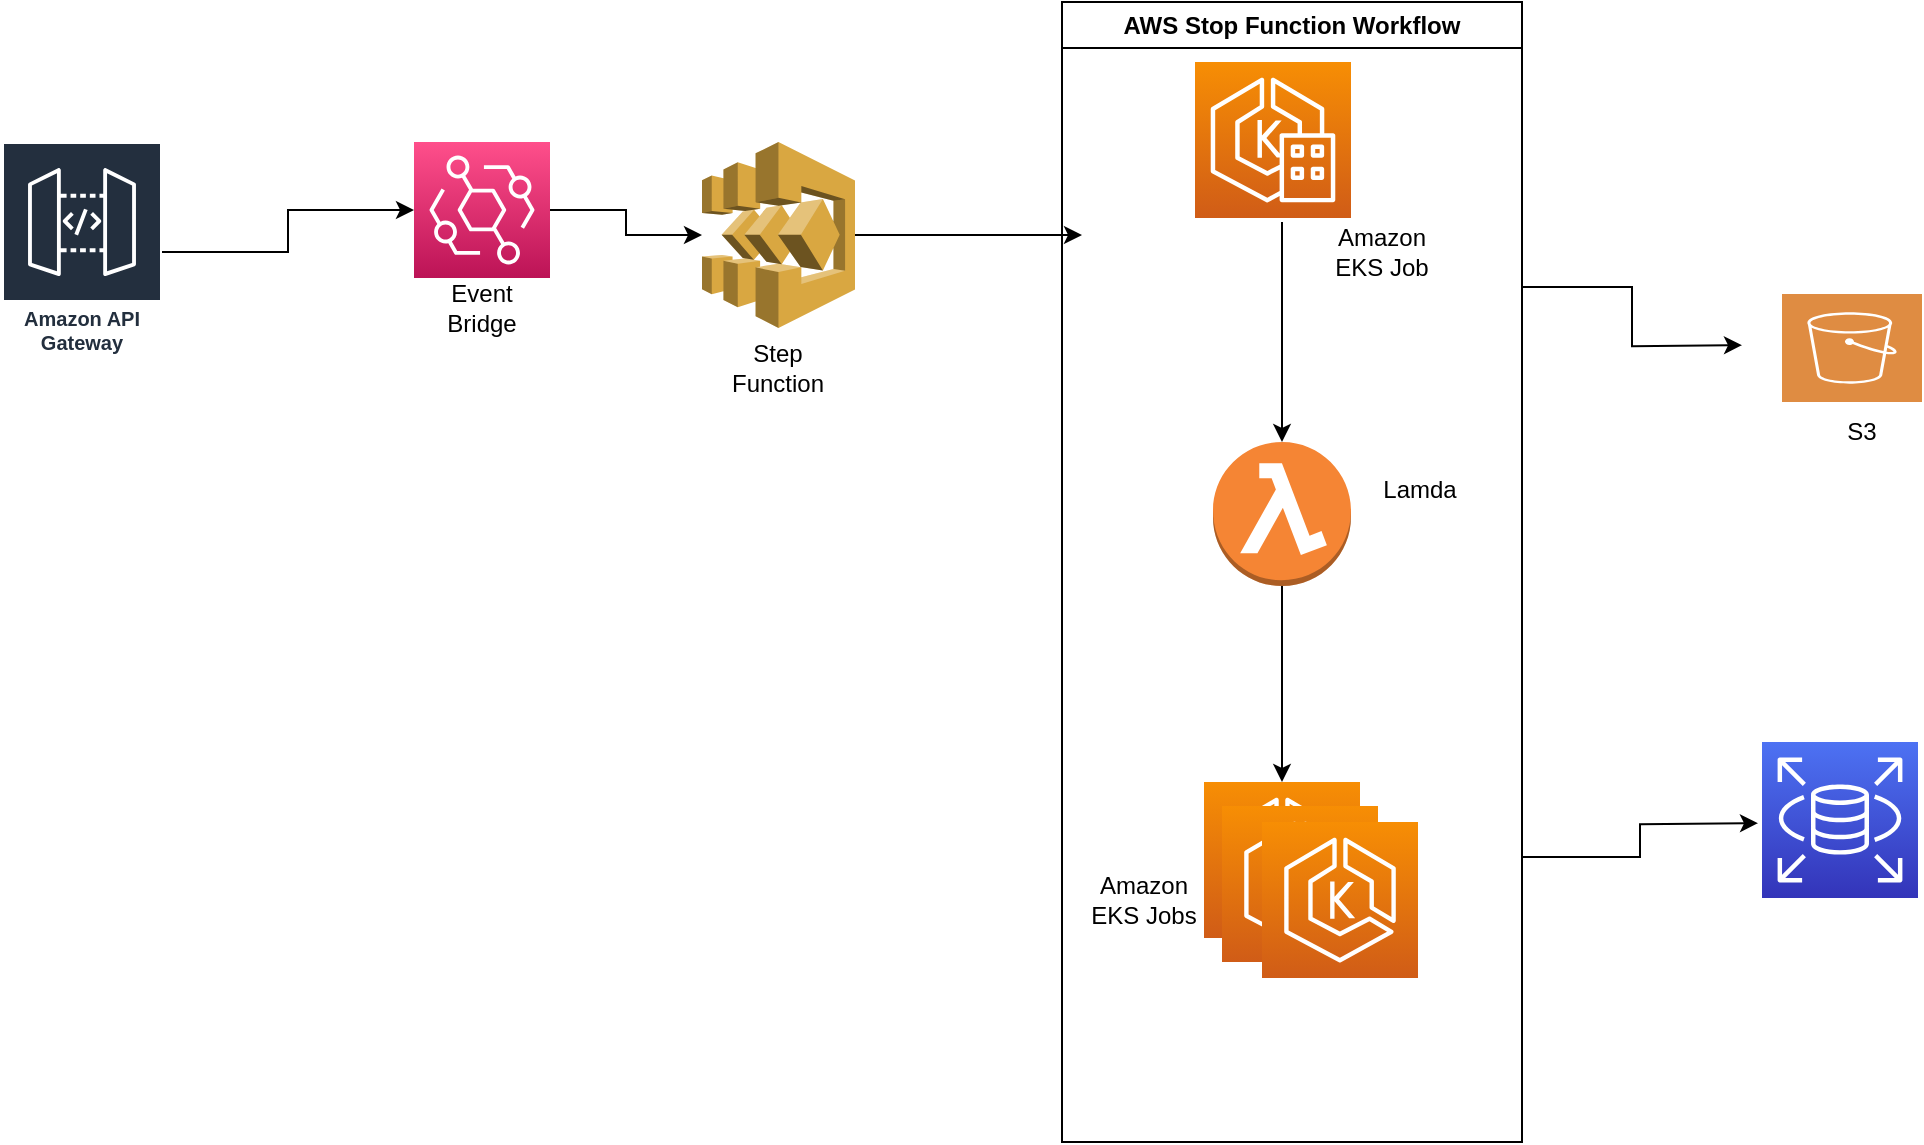 <mxfile version="21.1.5" type="github">
  <diagram id="Ht1M8jgEwFfnCIfOTk4-" name="Page-1">
    <mxGraphModel dx="1600" dy="646" grid="1" gridSize="10" guides="1" tooltips="1" connect="1" arrows="1" fold="1" page="1" pageScale="1" pageWidth="1169" pageHeight="827" math="0" shadow="0">
      <root>
        <mxCell id="0" />
        <mxCell id="1" parent="0" />
        <mxCell id="0kuYp-21WhlVyF6QQ9tV-29" style="edgeStyle=orthogonalEdgeStyle;rounded=0;orthogonalLoop=1;jettySize=auto;html=1;entryX=0.5;entryY=0;entryDx=0;entryDy=0;entryPerimeter=0;" parent="1" target="0kuYp-21WhlVyF6QQ9tV-27" edge="1">
          <mxGeometry relative="1" as="geometry">
            <mxPoint x="650" y="303.5" as="sourcePoint" />
            <Array as="points">
              <mxPoint x="650" y="280" />
              <mxPoint x="650" y="280" />
            </Array>
          </mxGeometry>
        </mxCell>
        <mxCell id="0kuYp-21WhlVyF6QQ9tV-23" style="edgeStyle=orthogonalEdgeStyle;rounded=0;orthogonalLoop=1;jettySize=auto;html=1;" parent="1" source="0kuYp-21WhlVyF6QQ9tV-8" target="0kuYp-21WhlVyF6QQ9tV-18" edge="1">
          <mxGeometry relative="1" as="geometry" />
        </mxCell>
        <mxCell id="0kuYp-21WhlVyF6QQ9tV-8" value="Amazon API Gateway" style="sketch=0;outlineConnect=0;fontColor=#232F3E;gradientColor=none;strokeColor=#ffffff;fillColor=#232F3E;dashed=0;verticalLabelPosition=middle;verticalAlign=bottom;align=center;html=1;whiteSpace=wrap;fontSize=10;fontStyle=1;spacing=3;shape=mxgraph.aws4.productIcon;prIcon=mxgraph.aws4.api_gateway;" parent="1" vertex="1">
          <mxGeometry x="10" y="240" width="80" height="110" as="geometry" />
        </mxCell>
        <mxCell id="0kuYp-21WhlVyF6QQ9tV-12" value="S3" style="text;html=1;strokeColor=none;fillColor=none;align=center;verticalAlign=middle;whiteSpace=wrap;rounded=0;" parent="1" vertex="1">
          <mxGeometry x="910" y="370" width="60" height="30" as="geometry" />
        </mxCell>
        <mxCell id="0kuYp-21WhlVyF6QQ9tV-26" style="edgeStyle=orthogonalEdgeStyle;rounded=0;orthogonalLoop=1;jettySize=auto;html=1;" parent="1" source="0kuYp-21WhlVyF6QQ9tV-15" edge="1">
          <mxGeometry relative="1" as="geometry">
            <mxPoint x="550" y="286.5" as="targetPoint" />
          </mxGeometry>
        </mxCell>
        <mxCell id="0kuYp-21WhlVyF6QQ9tV-15" value="" style="outlineConnect=0;dashed=0;verticalLabelPosition=bottom;verticalAlign=top;align=center;html=1;shape=mxgraph.aws3.step_functions;fillColor=#D9A741;gradientColor=none;" parent="1" vertex="1">
          <mxGeometry x="360" y="240" width="76.5" height="93" as="geometry" />
        </mxCell>
        <mxCell id="0kuYp-21WhlVyF6QQ9tV-16" value="Step Function" style="text;html=1;strokeColor=none;fillColor=none;align=center;verticalAlign=middle;whiteSpace=wrap;rounded=0;" parent="1" vertex="1">
          <mxGeometry x="368.25" y="338" width="60" height="30" as="geometry" />
        </mxCell>
        <mxCell id="0kuYp-21WhlVyF6QQ9tV-25" style="edgeStyle=orthogonalEdgeStyle;rounded=0;orthogonalLoop=1;jettySize=auto;html=1;" parent="1" source="0kuYp-21WhlVyF6QQ9tV-18" target="0kuYp-21WhlVyF6QQ9tV-15" edge="1">
          <mxGeometry relative="1" as="geometry" />
        </mxCell>
        <mxCell id="0kuYp-21WhlVyF6QQ9tV-18" value="" style="sketch=0;points=[[0,0,0],[0.25,0,0],[0.5,0,0],[0.75,0,0],[1,0,0],[0,1,0],[0.25,1,0],[0.5,1,0],[0.75,1,0],[1,1,0],[0,0.25,0],[0,0.5,0],[0,0.75,0],[1,0.25,0],[1,0.5,0],[1,0.75,0]];outlineConnect=0;fontColor=#232F3E;gradientColor=#FF4F8B;gradientDirection=north;fillColor=#BC1356;strokeColor=#ffffff;dashed=0;verticalLabelPosition=bottom;verticalAlign=top;align=center;html=1;fontSize=12;fontStyle=0;aspect=fixed;shape=mxgraph.aws4.resourceIcon;resIcon=mxgraph.aws4.eventbridge;" parent="1" vertex="1">
          <mxGeometry x="216" y="240" width="68" height="68" as="geometry" />
        </mxCell>
        <mxCell id="0kuYp-21WhlVyF6QQ9tV-19" value="Event Bridge" style="text;html=1;strokeColor=none;fillColor=none;align=center;verticalAlign=middle;whiteSpace=wrap;rounded=0;" parent="1" vertex="1">
          <mxGeometry x="220" y="308" width="60" height="30" as="geometry" />
        </mxCell>
        <mxCell id="0kuYp-21WhlVyF6QQ9tV-34" value="" style="edgeStyle=orthogonalEdgeStyle;rounded=0;orthogonalLoop=1;jettySize=auto;html=1;" parent="1" source="0kuYp-21WhlVyF6QQ9tV-27" target="0kuYp-21WhlVyF6QQ9tV-33" edge="1">
          <mxGeometry relative="1" as="geometry" />
        </mxCell>
        <mxCell id="0kuYp-21WhlVyF6QQ9tV-27" value="" style="outlineConnect=0;dashed=0;verticalLabelPosition=bottom;verticalAlign=top;align=center;html=1;shape=mxgraph.aws3.lambda_function;fillColor=#F58534;gradientColor=none;" parent="1" vertex="1">
          <mxGeometry x="615.5" y="390" width="69" height="72" as="geometry" />
        </mxCell>
        <mxCell id="0kuYp-21WhlVyF6QQ9tV-30" value="" style="sketch=0;points=[[0,0,0],[0.25,0,0],[0.5,0,0],[0.75,0,0],[1,0,0],[0,1,0],[0.25,1,0],[0.5,1,0],[0.75,1,0],[1,1,0],[0,0.25,0],[0,0.5,0],[0,0.75,0],[1,0.25,0],[1,0.5,0],[1,0.75,0]];outlineConnect=0;fontColor=#232F3E;gradientColor=#F78E04;gradientDirection=north;fillColor=#D05C17;strokeColor=#ffffff;dashed=0;verticalLabelPosition=bottom;verticalAlign=top;align=center;html=1;fontSize=12;fontStyle=0;aspect=fixed;shape=mxgraph.aws4.resourceIcon;resIcon=mxgraph.aws4.eks_anywhere;" parent="1" vertex="1">
          <mxGeometry x="606.5" y="200" width="78" height="78" as="geometry" />
        </mxCell>
        <mxCell id="0kuYp-21WhlVyF6QQ9tV-40" style="edgeStyle=orthogonalEdgeStyle;rounded=0;orthogonalLoop=1;jettySize=auto;html=1;exitX=1;exitY=0.25;exitDx=0;exitDy=0;" parent="1" source="0kuYp-21WhlVyF6QQ9tV-39" edge="1">
          <mxGeometry relative="1" as="geometry">
            <mxPoint x="880" y="341.571" as="targetPoint" />
          </mxGeometry>
        </mxCell>
        <mxCell id="0kuYp-21WhlVyF6QQ9tV-41" style="edgeStyle=orthogonalEdgeStyle;rounded=0;orthogonalLoop=1;jettySize=auto;html=1;exitX=1;exitY=0.75;exitDx=0;exitDy=0;" parent="1" source="0kuYp-21WhlVyF6QQ9tV-39" edge="1">
          <mxGeometry relative="1" as="geometry">
            <mxPoint x="888" y="580.571" as="targetPoint" />
          </mxGeometry>
        </mxCell>
        <mxCell id="0kuYp-21WhlVyF6QQ9tV-39" value="AWS Stop Function Workflow" style="swimlane;whiteSpace=wrap;html=1;" parent="1" vertex="1">
          <mxGeometry x="540" y="170" width="230" height="570" as="geometry" />
        </mxCell>
        <mxCell id="Y75IBRQEYvOl--Y9HwKI-1" value="Amazon EKS Job" style="text;html=1;strokeColor=none;fillColor=none;align=center;verticalAlign=middle;whiteSpace=wrap;rounded=0;" vertex="1" parent="0kuYp-21WhlVyF6QQ9tV-39">
          <mxGeometry x="130" y="110" width="60" height="30" as="geometry" />
        </mxCell>
        <mxCell id="Y75IBRQEYvOl--Y9HwKI-2" value="Lamda" style="text;html=1;strokeColor=none;fillColor=none;align=center;verticalAlign=middle;whiteSpace=wrap;rounded=0;" vertex="1" parent="0kuYp-21WhlVyF6QQ9tV-39">
          <mxGeometry x="149" y="229" width="60" height="30" as="geometry" />
        </mxCell>
        <mxCell id="Y75IBRQEYvOl--Y9HwKI-3" value="Amazon EKS Jobs" style="text;html=1;strokeColor=none;fillColor=none;align=center;verticalAlign=middle;whiteSpace=wrap;rounded=0;" vertex="1" parent="0kuYp-21WhlVyF6QQ9tV-39">
          <mxGeometry x="11" y="434" width="60" height="30" as="geometry" />
        </mxCell>
        <mxCell id="0kuYp-21WhlVyF6QQ9tV-33" value="" style="sketch=0;points=[[0,0,0],[0.25,0,0],[0.5,0,0],[0.75,0,0],[1,0,0],[0,1,0],[0.25,1,0],[0.5,1,0],[0.75,1,0],[1,1,0],[0,0.25,0],[0,0.5,0],[0,0.75,0],[1,0.25,0],[1,0.5,0],[1,0.75,0]];outlineConnect=0;fontColor=#232F3E;gradientColor=#F78E04;gradientDirection=north;fillColor=#D05C17;strokeColor=#ffffff;dashed=0;verticalLabelPosition=bottom;verticalAlign=top;align=center;html=1;fontSize=12;fontStyle=0;aspect=fixed;shape=mxgraph.aws4.resourceIcon;resIcon=mxgraph.aws4.eks;" parent="0kuYp-21WhlVyF6QQ9tV-39" vertex="1">
          <mxGeometry x="71" y="390" width="78" height="78" as="geometry" />
        </mxCell>
        <mxCell id="0kuYp-21WhlVyF6QQ9tV-32" value="" style="sketch=0;points=[[0,0,0],[0.25,0,0],[0.5,0,0],[0.75,0,0],[1,0,0],[0,1,0],[0.25,1,0],[0.5,1,0],[0.75,1,0],[1,1,0],[0,0.25,0],[0,0.5,0],[0,0.75,0],[1,0.25,0],[1,0.5,0],[1,0.75,0]];outlineConnect=0;fontColor=#232F3E;gradientColor=#F78E04;gradientDirection=north;fillColor=#D05C17;strokeColor=#ffffff;dashed=0;verticalLabelPosition=bottom;verticalAlign=top;align=center;html=1;fontSize=12;fontStyle=0;aspect=fixed;shape=mxgraph.aws4.resourceIcon;resIcon=mxgraph.aws4.eks;" parent="0kuYp-21WhlVyF6QQ9tV-39" vertex="1">
          <mxGeometry x="80" y="402" width="78" height="78" as="geometry" />
        </mxCell>
        <mxCell id="0kuYp-21WhlVyF6QQ9tV-31" value="" style="sketch=0;points=[[0,0,0],[0.25,0,0],[0.5,0,0],[0.75,0,0],[1,0,0],[0,1,0],[0.25,1,0],[0.5,1,0],[0.75,1,0],[1,1,0],[0,0.25,0],[0,0.5,0],[0,0.75,0],[1,0.25,0],[1,0.5,0],[1,0.75,0]];outlineConnect=0;fontColor=#232F3E;gradientColor=#F78E04;gradientDirection=north;fillColor=#D05C17;strokeColor=#ffffff;dashed=0;verticalLabelPosition=bottom;verticalAlign=top;align=center;html=1;fontSize=12;fontStyle=0;aspect=fixed;shape=mxgraph.aws4.resourceIcon;resIcon=mxgraph.aws4.eks;" parent="0kuYp-21WhlVyF6QQ9tV-39" vertex="1">
          <mxGeometry x="100" y="410" width="78" height="78" as="geometry" />
        </mxCell>
        <mxCell id="Y75IBRQEYvOl--Y9HwKI-4" value="" style="sketch=0;points=[[0,0,0],[0.25,0,0],[0.5,0,0],[0.75,0,0],[1,0,0],[0,1,0],[0.25,1,0],[0.5,1,0],[0.75,1,0],[1,1,0],[0,0.25,0],[0,0.5,0],[0,0.75,0],[1,0.25,0],[1,0.5,0],[1,0.75,0]];outlineConnect=0;fontColor=#232F3E;gradientColor=#4D72F3;gradientDirection=north;fillColor=#3334B9;strokeColor=#ffffff;dashed=0;verticalLabelPosition=bottom;verticalAlign=top;align=center;html=1;fontSize=12;fontStyle=0;aspect=fixed;shape=mxgraph.aws4.resourceIcon;resIcon=mxgraph.aws4.rds;" vertex="1" parent="1">
          <mxGeometry x="890" y="540" width="78" height="78" as="geometry" />
        </mxCell>
        <mxCell id="Y75IBRQEYvOl--Y9HwKI-5" value="" style="sketch=0;pointerEvents=1;shadow=0;dashed=0;html=1;strokeColor=none;fillColor=#DF8C42;labelPosition=center;verticalLabelPosition=bottom;verticalAlign=top;align=center;outlineConnect=0;shape=mxgraph.veeam2.aws_s3;" vertex="1" parent="1">
          <mxGeometry x="900" y="316" width="70" height="54" as="geometry" />
        </mxCell>
      </root>
    </mxGraphModel>
  </diagram>
</mxfile>
